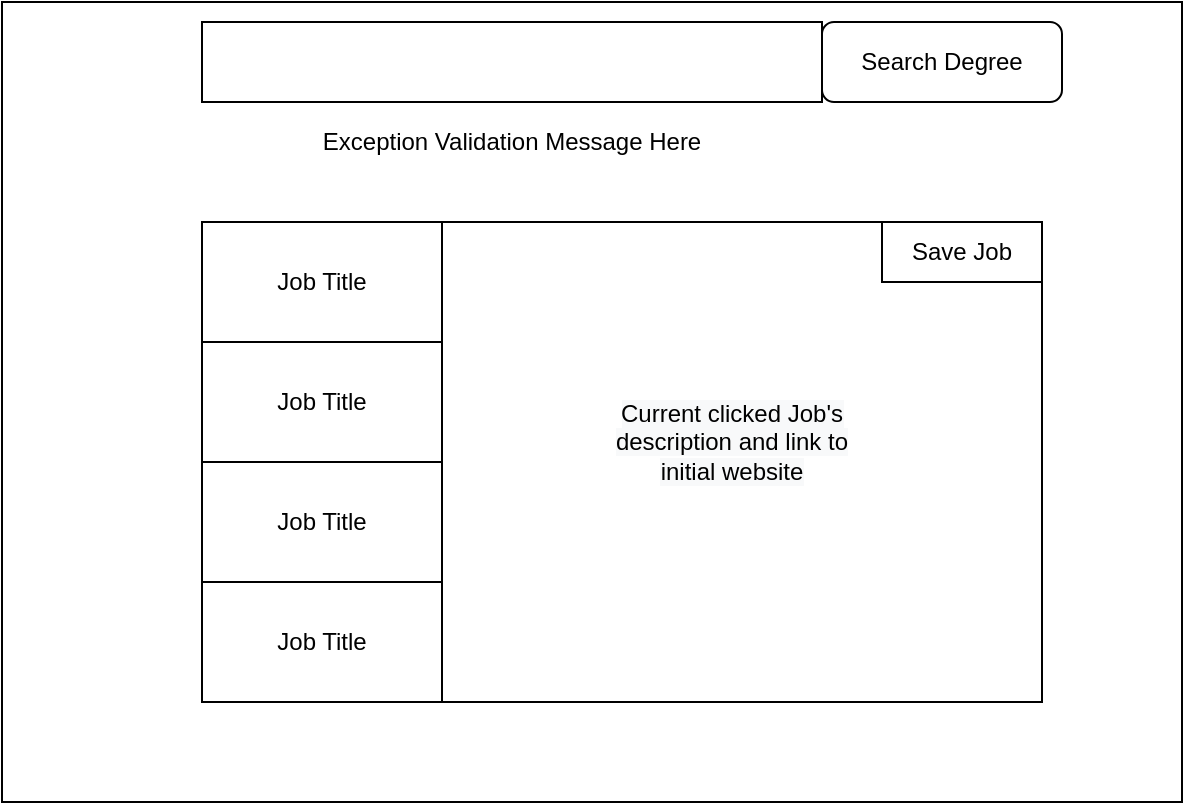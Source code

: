 <mxfile version="13.8.8" type="device"><diagram id="NpVtGdBBay8emQcM6yuT" name="Page-1"><mxGraphModel dx="997" dy="548" grid="1" gridSize="10" guides="1" tooltips="1" connect="1" arrows="1" fold="1" page="1" pageScale="1" pageWidth="850" pageHeight="1100" math="0" shadow="0"><root><mxCell id="0"/><mxCell id="1" parent="0"/><mxCell id="-PqZbzbsZzkwf-D_wNvk-1" value="" style="rounded=0;whiteSpace=wrap;html=1;" parent="1" vertex="1"><mxGeometry x="130" y="100" width="590" height="400" as="geometry"/></mxCell><mxCell id="avZ0v-5ZP6oGCZnhXKNt-39" value="" style="rounded=0;whiteSpace=wrap;html=1;" vertex="1" parent="1"><mxGeometry x="230" y="110" width="310" height="40" as="geometry"/></mxCell><mxCell id="avZ0v-5ZP6oGCZnhXKNt-40" value="Search Degree" style="rounded=1;whiteSpace=wrap;html=1;" vertex="1" parent="1"><mxGeometry x="540" y="110" width="120" height="40" as="geometry"/></mxCell><mxCell id="avZ0v-5ZP6oGCZnhXKNt-41" value="Exception Validation Message Here" style="text;html=1;strokeColor=none;fillColor=none;align=center;verticalAlign=middle;whiteSpace=wrap;rounded=0;" vertex="1" parent="1"><mxGeometry x="240" y="160" width="290" height="20" as="geometry"/></mxCell><mxCell id="avZ0v-5ZP6oGCZnhXKNt-42" value="" style="rounded=0;whiteSpace=wrap;html=1;" vertex="1" parent="1"><mxGeometry x="230" y="210" width="420" height="240" as="geometry"/></mxCell><mxCell id="avZ0v-5ZP6oGCZnhXKNt-43" value="Job Title" style="rounded=0;whiteSpace=wrap;html=1;" vertex="1" parent="1"><mxGeometry x="230" y="210" width="120" height="60" as="geometry"/></mxCell><mxCell id="avZ0v-5ZP6oGCZnhXKNt-44" value="&lt;span&gt;Job Title&lt;/span&gt;" style="rounded=0;whiteSpace=wrap;html=1;" vertex="1" parent="1"><mxGeometry x="230" y="270" width="120" height="60" as="geometry"/></mxCell><mxCell id="avZ0v-5ZP6oGCZnhXKNt-45" value="&lt;span&gt;Job Title&lt;/span&gt;" style="rounded=0;whiteSpace=wrap;html=1;" vertex="1" parent="1"><mxGeometry x="230" y="330" width="120" height="60" as="geometry"/></mxCell><mxCell id="avZ0v-5ZP6oGCZnhXKNt-46" value="&lt;span&gt;Job Title&lt;/span&gt;" style="rounded=0;whiteSpace=wrap;html=1;" vertex="1" parent="1"><mxGeometry x="230" y="390" width="120" height="60" as="geometry"/></mxCell><mxCell id="avZ0v-5ZP6oGCZnhXKNt-47" value="&#10;&#10;&lt;span style=&quot;color: rgb(0, 0, 0); font-family: helvetica; font-size: 12px; font-style: normal; font-weight: 400; letter-spacing: normal; text-align: center; text-indent: 0px; text-transform: none; word-spacing: 0px; background-color: rgb(248, 249, 250); display: inline; float: none;&quot;&gt;Current clicked Job's description and link to initial website&lt;/span&gt;&#10;&#10;" style="text;html=1;strokeColor=none;fillColor=none;align=center;verticalAlign=middle;whiteSpace=wrap;rounded=0;" vertex="1" parent="1"><mxGeometry x="430" y="280" width="130" height="80" as="geometry"/></mxCell><mxCell id="avZ0v-5ZP6oGCZnhXKNt-48" value="Save Job" style="rounded=0;whiteSpace=wrap;html=1;" vertex="1" parent="1"><mxGeometry x="570" y="210" width="80" height="30" as="geometry"/></mxCell></root></mxGraphModel></diagram></mxfile>